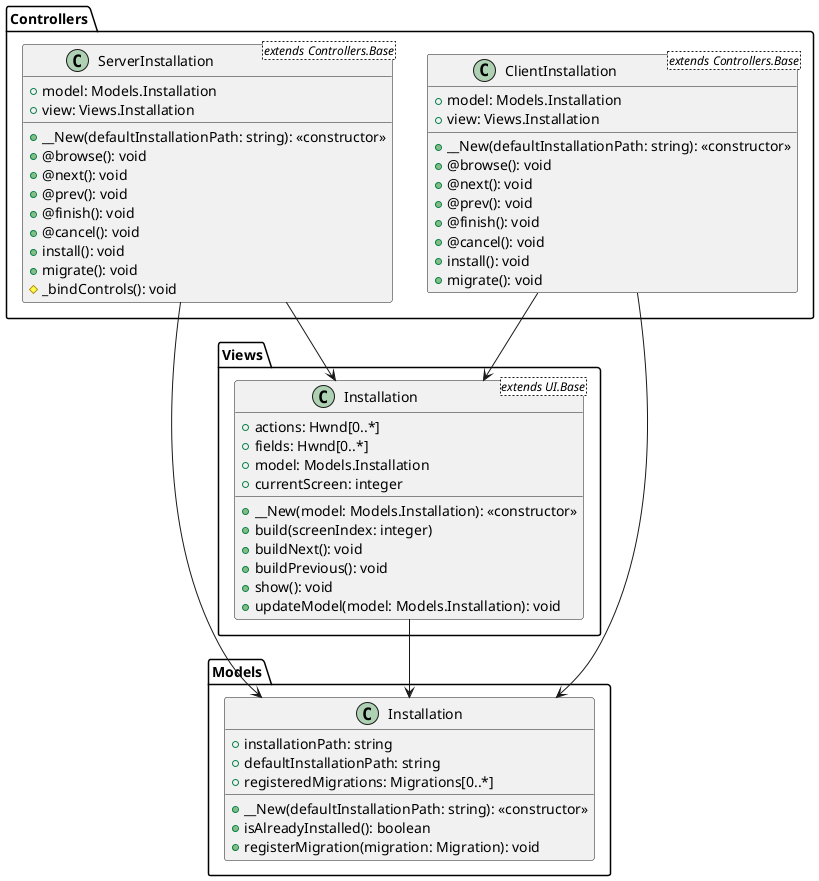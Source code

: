 @startuml

'--- Controllers.ServerInstallation --------------------------------------------
class Controllers.ServerInstallation <extends Controllers.Base> {
  +model: Models.Installation
  +view: Views.Installation

  +__New(defaultInstallationPath: string): <<constructor>>
  +@browse(): void
  +@next(): void
  +@prev(): void
  +@finish(): void
  +@cancel(): void
  +install(): void
  +migrate(): void
  #_bindControls(): void
}

Controllers.ServerInstallation --> Models.Installation
Controllers.ServerInstallation --> Views.Installation

'--- Controllers.ClientInstallation --------------------------------------------
class Controllers.ClientInstallation <extends Controllers.Base> {
  +model: Models.Installation
  +view: Views.Installation

  +__New(defaultInstallationPath: string): <<constructor>>
  +@browse(): void
  +@next(): void
  +@prev(): void
  +@finish(): void
  +@cancel(): void
  +install(): void
  +migrate(): void
}

Controllers.ClientInstallation --> Models.Installation
Controllers.ClientInstallation --> Views.Installation

'--- Models.Installation -------------------------------------------------------
class Models.Installation {
  +installationPath: string
  +defaultInstallationPath: string
  +registeredMigrations: Migrations[0..*]

  +__New(defaultInstallationPath: string): <<constructor>>
  +isAlreadyInstalled(): boolean
  +registerMigration(migration: Migration): void
}


'--- Views.Installation --------------------------------------------------------
class Views.Installation <extends UI.Base> {
  +actions: Hwnd[0..*]
  +fields: Hwnd[0..*]
  +model: Models.Installation
  +currentScreen: integer

  +__New(model: Models.Installation): <<constructor>>
  +build(screenIndex: integer)
  +buildNext(): void
  +buildPrevious(): void
  +show(): void
  +updateModel(model: Models.Installation): void
}

Views.Installation --> Models.Installation


@enduml